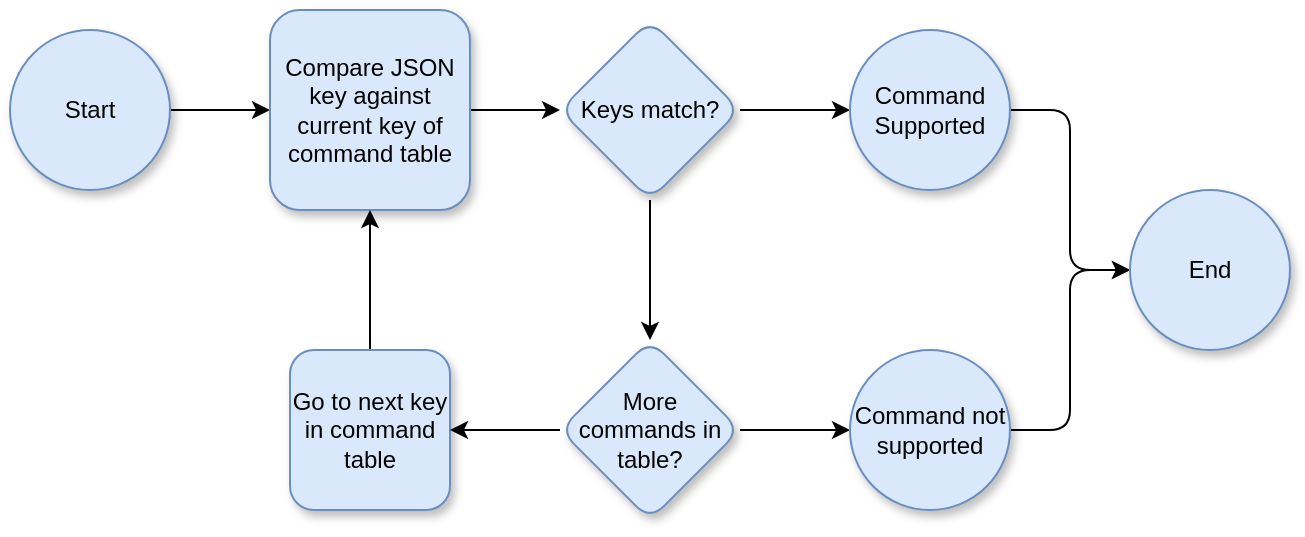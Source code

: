 <mxfile version="14.4.2" type="device"><diagram id="HqsJi0FA9LSoBHdyVy6e" name="Page-1"><mxGraphModel dx="982" dy="998" grid="1" gridSize="10" guides="1" tooltips="1" connect="1" arrows="1" fold="1" page="1" pageScale="1" pageWidth="850" pageHeight="1100" math="0" shadow="0"><root><mxCell id="0"/><mxCell id="1" parent="0"/><mxCell id="EOZOluCfiqDeO_Ye4N4a-20" style="edgeStyle=orthogonalEdgeStyle;rounded=1;orthogonalLoop=1;jettySize=auto;html=1;exitX=1;exitY=0.5;exitDx=0;exitDy=0;entryX=0;entryY=0.5;entryDx=0;entryDy=0;" edge="1" parent="1" source="EOZOluCfiqDeO_Ye4N4a-1" target="EOZOluCfiqDeO_Ye4N4a-2"><mxGeometry relative="1" as="geometry"/></mxCell><mxCell id="EOZOluCfiqDeO_Ye4N4a-1" value="Start" style="ellipse;whiteSpace=wrap;html=1;aspect=fixed;fillColor=#dae8fc;strokeColor=#6c8ebf;shadow=1;" vertex="1" parent="1"><mxGeometry x="240" y="280" width="80" height="80" as="geometry"/></mxCell><mxCell id="EOZOluCfiqDeO_Ye4N4a-7" value="" style="edgeStyle=orthogonalEdgeStyle;rounded=0;orthogonalLoop=1;jettySize=auto;html=1;" edge="1" parent="1" source="EOZOluCfiqDeO_Ye4N4a-2" target="EOZOluCfiqDeO_Ye4N4a-6"><mxGeometry relative="1" as="geometry"/></mxCell><mxCell id="EOZOluCfiqDeO_Ye4N4a-2" value="Compare JSON key against current key of command table" style="whiteSpace=wrap;html=1;aspect=fixed;shadow=1;fillColor=#dae8fc;strokeColor=#6c8ebf;rounded=1;" vertex="1" parent="1"><mxGeometry x="370" y="270" width="100" height="100" as="geometry"/></mxCell><mxCell id="EOZOluCfiqDeO_Ye4N4a-5" style="edgeStyle=orthogonalEdgeStyle;rounded=0;orthogonalLoop=1;jettySize=auto;html=1;exitX=0.5;exitY=0;exitDx=0;exitDy=0;" edge="1" parent="1" source="EOZOluCfiqDeO_Ye4N4a-3" target="EOZOluCfiqDeO_Ye4N4a-2"><mxGeometry relative="1" as="geometry"/></mxCell><mxCell id="EOZOluCfiqDeO_Ye4N4a-3" value="Go to next key in command table" style="whiteSpace=wrap;html=1;aspect=fixed;shadow=1;fillColor=#dae8fc;strokeColor=#6c8ebf;rounded=1;" vertex="1" parent="1"><mxGeometry x="380" y="440" width="80" height="80" as="geometry"/></mxCell><mxCell id="EOZOluCfiqDeO_Ye4N4a-9" value="" style="edgeStyle=orthogonalEdgeStyle;rounded=0;orthogonalLoop=1;jettySize=auto;html=1;" edge="1" parent="1" source="EOZOluCfiqDeO_Ye4N4a-6" target="EOZOluCfiqDeO_Ye4N4a-8"><mxGeometry relative="1" as="geometry"/></mxCell><mxCell id="EOZOluCfiqDeO_Ye4N4a-15" style="edgeStyle=orthogonalEdgeStyle;rounded=0;orthogonalLoop=1;jettySize=auto;html=1;exitX=1;exitY=0.5;exitDx=0;exitDy=0;" edge="1" parent="1" source="EOZOluCfiqDeO_Ye4N4a-6" target="EOZOluCfiqDeO_Ye4N4a-13"><mxGeometry relative="1" as="geometry"/></mxCell><mxCell id="EOZOluCfiqDeO_Ye4N4a-6" value="Keys match?" style="rhombus;whiteSpace=wrap;html=1;rounded=1;shadow=1;strokeColor=#6c8ebf;fillColor=#dae8fc;" vertex="1" parent="1"><mxGeometry x="515" y="275" width="90" height="90" as="geometry"/></mxCell><mxCell id="EOZOluCfiqDeO_Ye4N4a-10" style="edgeStyle=orthogonalEdgeStyle;rounded=0;orthogonalLoop=1;jettySize=auto;html=1;entryX=1;entryY=0.5;entryDx=0;entryDy=0;" edge="1" parent="1" source="EOZOluCfiqDeO_Ye4N4a-8" target="EOZOluCfiqDeO_Ye4N4a-3"><mxGeometry relative="1" as="geometry"/></mxCell><mxCell id="EOZOluCfiqDeO_Ye4N4a-16" style="edgeStyle=orthogonalEdgeStyle;rounded=0;orthogonalLoop=1;jettySize=auto;html=1;exitX=1;exitY=0.5;exitDx=0;exitDy=0;entryX=0;entryY=0.5;entryDx=0;entryDy=0;" edge="1" parent="1" source="EOZOluCfiqDeO_Ye4N4a-8" target="EOZOluCfiqDeO_Ye4N4a-14"><mxGeometry relative="1" as="geometry"/></mxCell><mxCell id="EOZOluCfiqDeO_Ye4N4a-8" value="More commands in table?" style="rhombus;whiteSpace=wrap;html=1;rounded=1;shadow=1;strokeColor=#6c8ebf;fillColor=#dae8fc;" vertex="1" parent="1"><mxGeometry x="515" y="435" width="90" height="90" as="geometry"/></mxCell><mxCell id="EOZOluCfiqDeO_Ye4N4a-18" value="" style="edgeStyle=orthogonalEdgeStyle;rounded=1;orthogonalLoop=1;jettySize=auto;html=1;" edge="1" parent="1" source="EOZOluCfiqDeO_Ye4N4a-13" target="EOZOluCfiqDeO_Ye4N4a-17"><mxGeometry relative="1" as="geometry"/></mxCell><mxCell id="EOZOluCfiqDeO_Ye4N4a-13" value="Command Supported" style="ellipse;whiteSpace=wrap;html=1;aspect=fixed;fillColor=#dae8fc;strokeColor=#6c8ebf;shadow=1;" vertex="1" parent="1"><mxGeometry x="660" y="280" width="80" height="80" as="geometry"/></mxCell><mxCell id="EOZOluCfiqDeO_Ye4N4a-19" style="edgeStyle=orthogonalEdgeStyle;rounded=1;orthogonalLoop=1;jettySize=auto;html=1;exitX=1;exitY=0.5;exitDx=0;exitDy=0;entryX=0;entryY=0.5;entryDx=0;entryDy=0;" edge="1" parent="1" source="EOZOluCfiqDeO_Ye4N4a-14" target="EOZOluCfiqDeO_Ye4N4a-17"><mxGeometry relative="1" as="geometry"/></mxCell><mxCell id="EOZOluCfiqDeO_Ye4N4a-14" value="Command not supported" style="ellipse;whiteSpace=wrap;html=1;aspect=fixed;fillColor=#dae8fc;strokeColor=#6c8ebf;shadow=1;" vertex="1" parent="1"><mxGeometry x="660" y="440" width="80" height="80" as="geometry"/></mxCell><mxCell id="EOZOluCfiqDeO_Ye4N4a-17" value="End" style="ellipse;whiteSpace=wrap;html=1;aspect=fixed;fillColor=#dae8fc;strokeColor=#6c8ebf;shadow=1;" vertex="1" parent="1"><mxGeometry x="800" y="360" width="80" height="80" as="geometry"/></mxCell></root></mxGraphModel></diagram></mxfile>